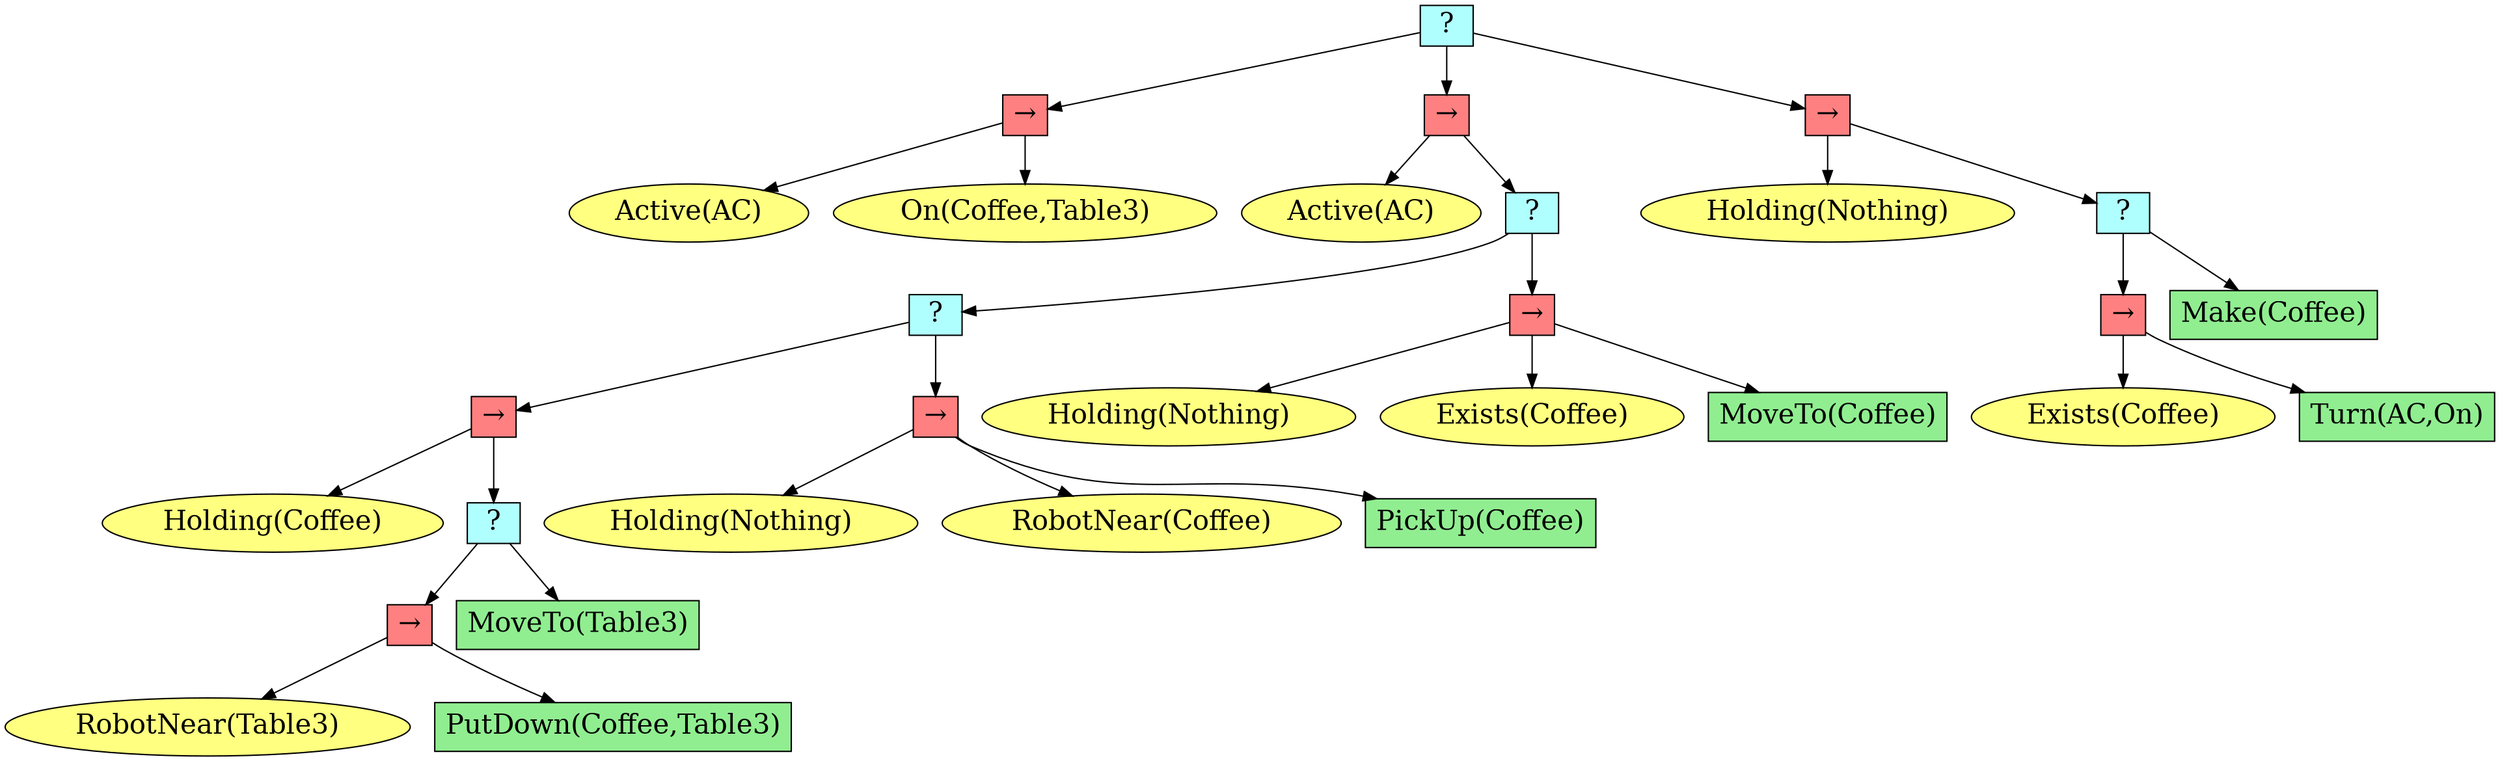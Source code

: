 digraph pastafarianism {
ordering=out;
graph [fontname="times-roman"];
node [fontname="times-roman"];
edge [fontname="times-roman"];
"e0e253e6-5e9a-44f4-973e-71b497608af3" [fillcolor="#B0FFFF", fontcolor=black, fontsize=20, height=0.01, label=" ? ", shape=box, style=filled, width=0.01];
"1a7f3f0c-1863-4ae6-ad97-2db770e39878" [fillcolor="#FF8080", fontcolor=black, fontsize=20, height=0.01, label="&rarr;", shape=box, style=filled, width=0.01];
"e0e253e6-5e9a-44f4-973e-71b497608af3" -> "1a7f3f0c-1863-4ae6-ad97-2db770e39878";
"a9ea90d8-3fb7-420e-9620-453934ba32c8" [fillcolor="#FFFF80", fontcolor=black, fontsize=20, label="Active(AC)", shape=ellipse, style=filled];
"1a7f3f0c-1863-4ae6-ad97-2db770e39878" -> "a9ea90d8-3fb7-420e-9620-453934ba32c8";
"b07a2496-227a-4364-8a5f-f0c0ca945775" [fillcolor="#FFFF80", fontcolor=black, fontsize=20, label="On(Coffee,Table3)", shape=ellipse, style=filled];
"1a7f3f0c-1863-4ae6-ad97-2db770e39878" -> "b07a2496-227a-4364-8a5f-f0c0ca945775";
"c5a0366d-3949-46d4-9491-9e2bbffb95bb" [fillcolor="#FF8080", fontcolor=black, fontsize=20, height=0.01, label="&rarr;", shape=box, style=filled, width=0.01];
"e0e253e6-5e9a-44f4-973e-71b497608af3" -> "c5a0366d-3949-46d4-9491-9e2bbffb95bb";
"d0e15b88-cdfc-4238-ad79-ef03891a7da6" [fillcolor="#FFFF80", fontcolor=black, fontsize=20, label="Active(AC)", shape=ellipse, style=filled];
"c5a0366d-3949-46d4-9491-9e2bbffb95bb" -> "d0e15b88-cdfc-4238-ad79-ef03891a7da6";
"67af8655-8e93-40fc-b9c5-41bedc7329af" [fillcolor="#B0FFFF", fontcolor=black, fontsize=20, height=0.01, label=" ? ", shape=box, style=filled, width=0.01];
"c5a0366d-3949-46d4-9491-9e2bbffb95bb" -> "67af8655-8e93-40fc-b9c5-41bedc7329af";
"464aaaf0-dcda-479f-8d5c-ef1422084ef7" [fillcolor="#B0FFFF", fontcolor=black, fontsize=20, height=0.01, label=" ? ", shape=box, style=filled, width=0.01];
"67af8655-8e93-40fc-b9c5-41bedc7329af" -> "464aaaf0-dcda-479f-8d5c-ef1422084ef7";
"3acf2674-bfc9-4168-a69f-078ef1513048" [fillcolor="#FF8080", fontcolor=black, fontsize=20, height=0.01, label="&rarr;", shape=box, style=filled, width=0.01];
"464aaaf0-dcda-479f-8d5c-ef1422084ef7" -> "3acf2674-bfc9-4168-a69f-078ef1513048";
"303236d4-e49d-474b-bc3d-a8b20b6c0fb0" [fillcolor="#FFFF80", fontcolor=black, fontsize=20, label="Holding(Coffee)", shape=ellipse, style=filled];
"3acf2674-bfc9-4168-a69f-078ef1513048" -> "303236d4-e49d-474b-bc3d-a8b20b6c0fb0";
"cad161f3-add1-4503-929a-7d32bf2a5d8e" [fillcolor="#B0FFFF", fontcolor=black, fontsize=20, height=0.01, label=" ? ", shape=box, style=filled, width=0.01];
"3acf2674-bfc9-4168-a69f-078ef1513048" -> "cad161f3-add1-4503-929a-7d32bf2a5d8e";
"5647f366-50d7-4f18-bd8e-c1861facf2ae" [fillcolor="#FF8080", fontcolor=black, fontsize=20, height=0.01, label="&rarr;", shape=box, style=filled, width=0.01];
"cad161f3-add1-4503-929a-7d32bf2a5d8e" -> "5647f366-50d7-4f18-bd8e-c1861facf2ae";
"ff46fa3c-a03d-4628-8332-279e5f90c4e0" [fillcolor="#FFFF80", fontcolor=black, fontsize=20, label="RobotNear(Table3)", shape=ellipse, style=filled];
"5647f366-50d7-4f18-bd8e-c1861facf2ae" -> "ff46fa3c-a03d-4628-8332-279e5f90c4e0";
"34682165-1e77-487b-8216-11e2c0a8e348" [fillcolor=lightgreen, fontcolor=black, fontsize=20, label="PutDown(Coffee,Table3)", shape=box, style=filled];
"5647f366-50d7-4f18-bd8e-c1861facf2ae" -> "34682165-1e77-487b-8216-11e2c0a8e348";
"fc5230be-3ff7-4774-95a5-7688c0e42c71" [fillcolor=lightgreen, fontcolor=black, fontsize=20, label="MoveTo(Table3)", shape=box, style=filled];
"cad161f3-add1-4503-929a-7d32bf2a5d8e" -> "fc5230be-3ff7-4774-95a5-7688c0e42c71";
"ef7e8662-fe48-477c-ad6e-0678874c703c" [fillcolor="#FF8080", fontcolor=black, fontsize=20, height=0.01, label="&rarr;", shape=box, style=filled, width=0.01];
"464aaaf0-dcda-479f-8d5c-ef1422084ef7" -> "ef7e8662-fe48-477c-ad6e-0678874c703c";
"6a743ec9-d7d9-4442-b394-815db07a3aa5" [fillcolor="#FFFF80", fontcolor=black, fontsize=20, label="Holding(Nothing)", shape=ellipse, style=filled];
"ef7e8662-fe48-477c-ad6e-0678874c703c" -> "6a743ec9-d7d9-4442-b394-815db07a3aa5";
"f4d6688b-7fa5-4208-a317-47c03d1cdc19" [fillcolor="#FFFF80", fontcolor=black, fontsize=20, label="RobotNear(Coffee)", shape=ellipse, style=filled];
"ef7e8662-fe48-477c-ad6e-0678874c703c" -> "f4d6688b-7fa5-4208-a317-47c03d1cdc19";
"873df9d6-3e5c-4f81-8ebe-f850db984682" [fillcolor=lightgreen, fontcolor=black, fontsize=20, label="PickUp(Coffee)", shape=box, style=filled];
"ef7e8662-fe48-477c-ad6e-0678874c703c" -> "873df9d6-3e5c-4f81-8ebe-f850db984682";
"5c3ac90c-b07e-4263-ab1c-06d5ff5803c7" [fillcolor="#FF8080", fontcolor=black, fontsize=20, height=0.01, label="&rarr;", shape=box, style=filled, width=0.01];
"67af8655-8e93-40fc-b9c5-41bedc7329af" -> "5c3ac90c-b07e-4263-ab1c-06d5ff5803c7";
"70893ebc-a4e9-48b0-b508-6b5640fa4b83" [fillcolor="#FFFF80", fontcolor=black, fontsize=20, label="Holding(Nothing)", shape=ellipse, style=filled];
"5c3ac90c-b07e-4263-ab1c-06d5ff5803c7" -> "70893ebc-a4e9-48b0-b508-6b5640fa4b83";
"ca398927-8e1b-480c-8771-79b1b69f96a9" [fillcolor="#FFFF80", fontcolor=black, fontsize=20, label="Exists(Coffee)", shape=ellipse, style=filled];
"5c3ac90c-b07e-4263-ab1c-06d5ff5803c7" -> "ca398927-8e1b-480c-8771-79b1b69f96a9";
"5bbda2a7-5865-42ac-8188-872fe2f471ab" [fillcolor=lightgreen, fontcolor=black, fontsize=20, label="MoveTo(Coffee)", shape=box, style=filled];
"5c3ac90c-b07e-4263-ab1c-06d5ff5803c7" -> "5bbda2a7-5865-42ac-8188-872fe2f471ab";
"d37c23ab-5a19-4857-a8a4-070cf9a05ce6" [fillcolor="#FF8080", fontcolor=black, fontsize=20, height=0.01, label="&rarr;", shape=box, style=filled, width=0.01];
"e0e253e6-5e9a-44f4-973e-71b497608af3" -> "d37c23ab-5a19-4857-a8a4-070cf9a05ce6";
"b1b98a6e-1efe-40ab-92b1-32c3da1241c0" [fillcolor="#FFFF80", fontcolor=black, fontsize=20, label="Holding(Nothing)", shape=ellipse, style=filled];
"d37c23ab-5a19-4857-a8a4-070cf9a05ce6" -> "b1b98a6e-1efe-40ab-92b1-32c3da1241c0";
"c5ca76e3-aacb-4066-90ee-526027d6d2ee" [fillcolor="#B0FFFF", fontcolor=black, fontsize=20, height=0.01, label=" ? ", shape=box, style=filled, width=0.01];
"d37c23ab-5a19-4857-a8a4-070cf9a05ce6" -> "c5ca76e3-aacb-4066-90ee-526027d6d2ee";
"17188bd2-5f99-4cc8-994d-17ea3c70fa74" [fillcolor="#FF8080", fontcolor=black, fontsize=20, height=0.01, label="&rarr;", shape=box, style=filled, width=0.01];
"c5ca76e3-aacb-4066-90ee-526027d6d2ee" -> "17188bd2-5f99-4cc8-994d-17ea3c70fa74";
"5139cafa-a7d8-4c11-b5d0-9f709c4f4e77" [fillcolor="#FFFF80", fontcolor=black, fontsize=20, label="Exists(Coffee)", shape=ellipse, style=filled];
"17188bd2-5f99-4cc8-994d-17ea3c70fa74" -> "5139cafa-a7d8-4c11-b5d0-9f709c4f4e77";
"4407fd63-a48f-4385-895d-1fd541514a28" [fillcolor=lightgreen, fontcolor=black, fontsize=20, label="Turn(AC,On)", shape=box, style=filled];
"17188bd2-5f99-4cc8-994d-17ea3c70fa74" -> "4407fd63-a48f-4385-895d-1fd541514a28";
"e63060ad-3a06-4507-8e38-42b44db41c25" [fillcolor=lightgreen, fontcolor=black, fontsize=20, label="Make(Coffee)", shape=box, style=filled];
"c5ca76e3-aacb-4066-90ee-526027d6d2ee" -> "e63060ad-3a06-4507-8e38-42b44db41c25";
}
